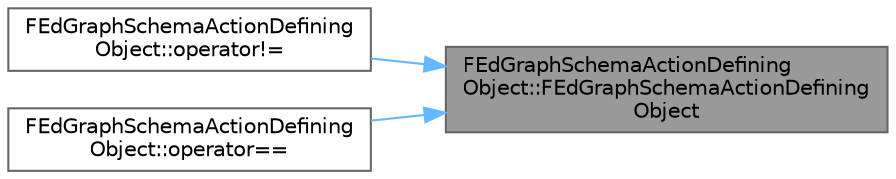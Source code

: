 digraph "FEdGraphSchemaActionDefiningObject::FEdGraphSchemaActionDefiningObject"
{
 // INTERACTIVE_SVG=YES
 // LATEX_PDF_SIZE
  bgcolor="transparent";
  edge [fontname=Helvetica,fontsize=10,labelfontname=Helvetica,labelfontsize=10];
  node [fontname=Helvetica,fontsize=10,shape=box,height=0.2,width=0.4];
  rankdir="RL";
  Node1 [id="Node000001",label="FEdGraphSchemaActionDefining\lObject::FEdGraphSchemaActionDefining\lObject",height=0.2,width=0.4,color="gray40", fillcolor="grey60", style="filled", fontcolor="black",tooltip=" "];
  Node1 -> Node2 [id="edge1_Node000001_Node000002",dir="back",color="steelblue1",style="solid",tooltip=" "];
  Node2 [id="Node000002",label="FEdGraphSchemaActionDefining\lObject::operator!=",height=0.2,width=0.4,color="grey40", fillcolor="white", style="filled",URL="$d2/df6/structFEdGraphSchemaActionDefiningObject.html#af0d27c87c04b86232990b914cb1aa1d5",tooltip=" "];
  Node1 -> Node3 [id="edge2_Node000001_Node000003",dir="back",color="steelblue1",style="solid",tooltip=" "];
  Node3 [id="Node000003",label="FEdGraphSchemaActionDefining\lObject::operator==",height=0.2,width=0.4,color="grey40", fillcolor="white", style="filled",URL="$d2/df6/structFEdGraphSchemaActionDefiningObject.html#ae07fffe2e69f28e5c1b632fb6b757fdb",tooltip=" "];
}
